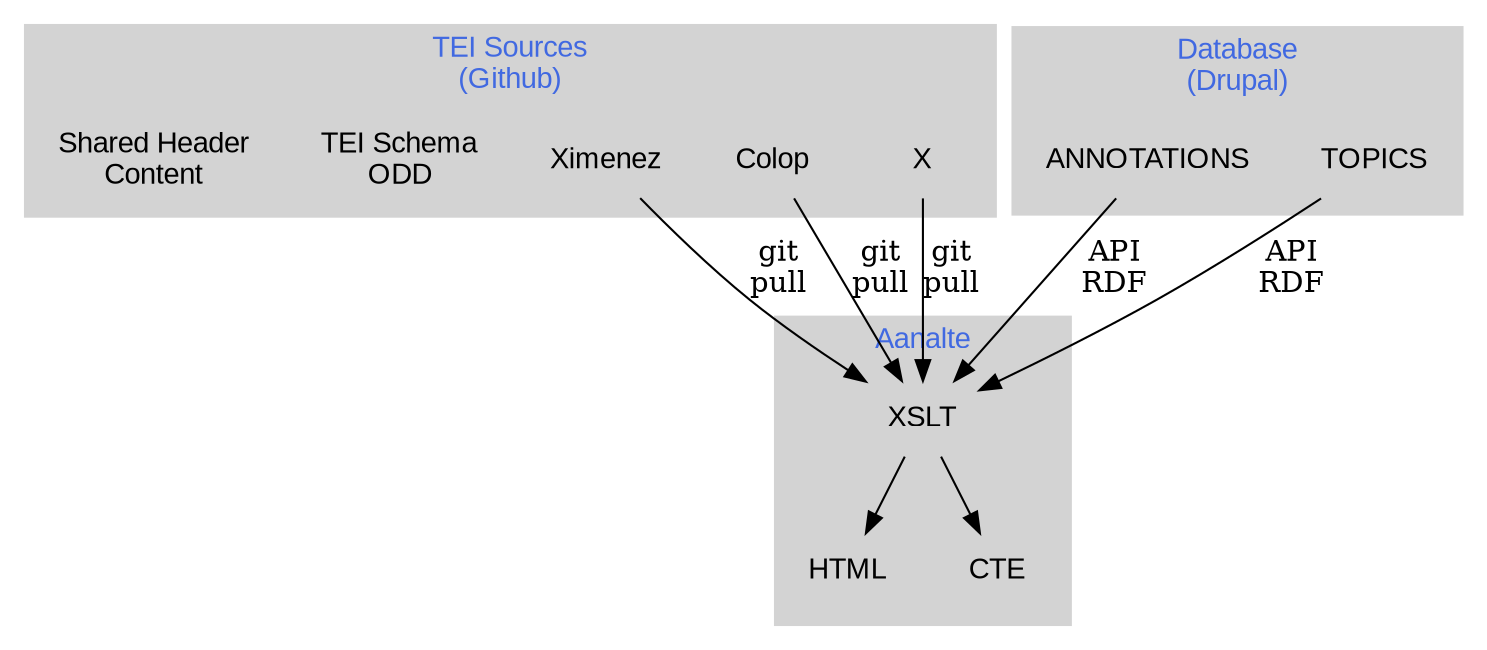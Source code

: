 digraph Annalte {

    fontname="Arial"
    node [fontname="Arial" shape="plaintext"]

    subgraph cluster_TEI {
        label="TEI Sources\n(Github)"
        fontcolor=royalblue
        color=lightgray
        style=filled
        TEI1 [label="Ximenez"]
        TEI2 [label="Colop"]
        TEIN [label="X"]
        SCHEMA [label="TEI Schema\nODD"]
        HEADER [label="Shared Header\nContent"]
    }

    subgraph cluster_DRUPAL {
        label="Database\n(Drupal)"
        fontcolor=royalblue
        color=lightgray
        style=filled
        ANNOTATIONS
        TOPICS
    }

    subgraph cluster_AANALTE {
        label="Aanalte"
        fontcolor=royalblue
        color=lightgray
        style=filled
        TRANSFORMS [label="XSLT"]
        HTML
        CTE   
    }

    edge [label="git\npull"]
    TEI1 -> TRANSFORMS
    TEI2 -> TRANSFORMS
    TEIN -> TRANSFORMS

    edge [label=""]
    TRANSFORMS -> HTML
    TRANSFORMS -> CTE

    edge [label="API\nRDF"]
    ANNOTATIONS -> TRANSFORMS
    TOPICS -> TRANSFORMS




}